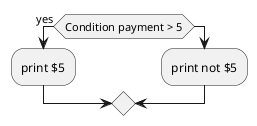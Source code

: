'sample diagram

@startuml
if (Condition payment > 5) then (yes)
' Condition payment > 5
:print $5;
else 
:print not $5;
@enduml
